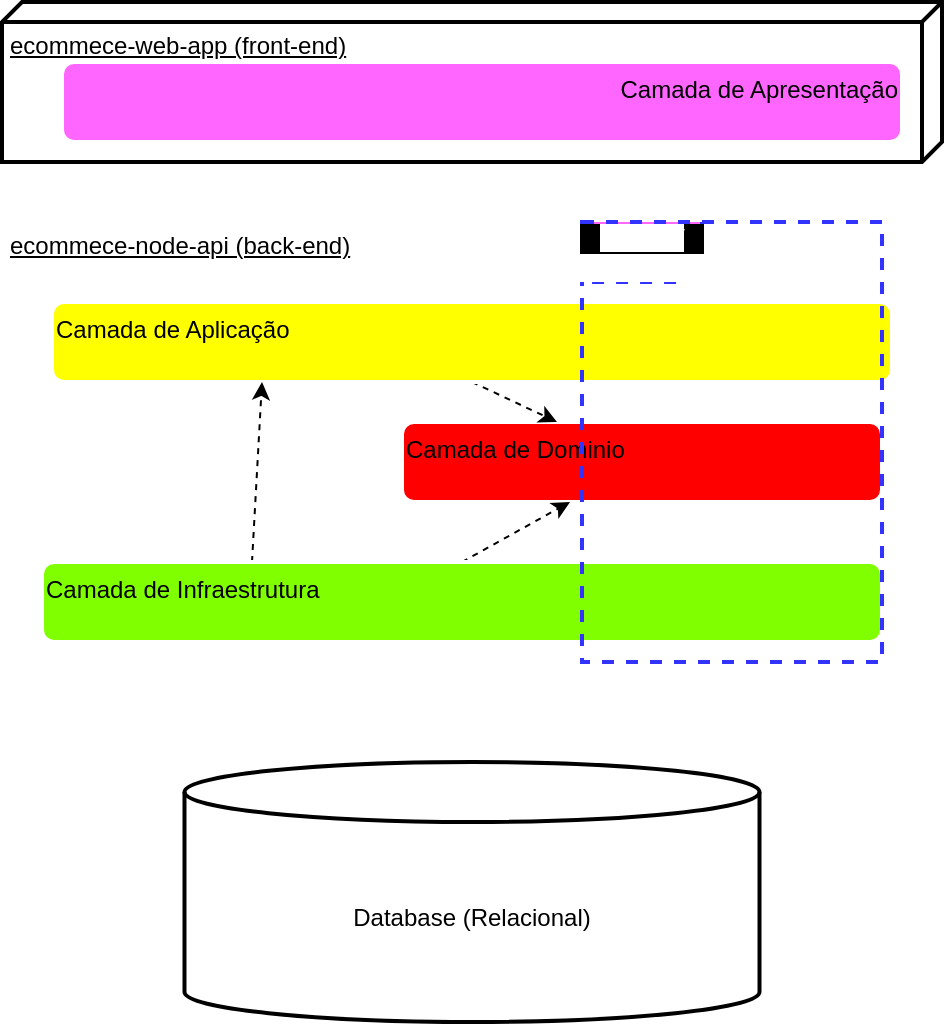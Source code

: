 <mxfile>
    <diagram id="7IbitbneoFTJlHN-WQLY" name="Arquitetura em Camadas">
        <mxGraphModel dx="583" dy="474" grid="1" gridSize="10" guides="1" tooltips="1" connect="1" arrows="1" fold="1" page="1" pageScale="1" pageWidth="850" pageHeight="1100" math="0" shadow="0">
            <root>
                <mxCell id="0"/>
                <mxCell id="1" parent="0"/>
                <mxCell id="2" value="ecommece-node-api (back-end)" style="verticalAlign=top;align=left;spacingTop=8;spacingLeft=2;spacingRight=12;shape=cube;size=10;direction=south;fontStyle=4;html=1;strokeWidth=2;strokeColor=#FFFFFF;" vertex="1" parent="1">
                    <mxGeometry x="170" y="510" width="470" height="250" as="geometry"/>
                </mxCell>
                <mxCell id="4" value="ecommece-web-app (front-end)" style="verticalAlign=top;align=left;spacingTop=8;spacingLeft=2;spacingRight=12;shape=cube;size=10;direction=south;fontStyle=4;html=1;strokeWidth=2;" vertex="1" parent="1">
                    <mxGeometry x="170" y="410" width="470" height="80" as="geometry"/>
                </mxCell>
                <mxCell id="5" value="Database (Relacional)" style="shape=cylinder3;whiteSpace=wrap;html=1;boundedLbl=1;backgroundOutline=1;size=15;strokeWidth=2;" vertex="1" parent="1">
                    <mxGeometry x="261.25" y="790" width="287.5" height="130" as="geometry"/>
                </mxCell>
                <mxCell id="6" value="&lt;font color=&quot;#000000&quot;&gt;Camada de Dominio&lt;/font&gt;" style="rounded=1;whiteSpace=wrap;html=1;strokeWidth=2;verticalAlign=top;align=left;fillColor=#FF0000;fontColor=#ffffff;strokeColor=#FFFFFF;" vertex="1" parent="1">
                    <mxGeometry x="370" y="620" width="240" height="40" as="geometry"/>
                </mxCell>
                <mxCell id="11" style="edgeStyle=none;html=1;exitX=0.5;exitY=1;exitDx=0;exitDy=0;fontColor=#000000;dashed=1;" edge="1" parent="1" source="7" target="6">
                    <mxGeometry relative="1" as="geometry"/>
                </mxCell>
                <mxCell id="7" value="&lt;font color=&quot;#000000&quot;&gt;Camada de Aplicação&lt;/font&gt;" style="rounded=1;whiteSpace=wrap;html=1;strokeWidth=2;verticalAlign=top;align=left;fillColor=#FFFF00;fontColor=#ffffff;strokeColor=#FFFFFF;" vertex="1" parent="1">
                    <mxGeometry x="195" y="560" width="420" height="40" as="geometry"/>
                </mxCell>
                <mxCell id="12" style="edgeStyle=none;html=1;exitX=0.5;exitY=0;exitDx=0;exitDy=0;dashed=1;fontColor=#000000;" edge="1" parent="1" source="8" target="6">
                    <mxGeometry relative="1" as="geometry"/>
                </mxCell>
                <mxCell id="14" style="edgeStyle=none;html=1;exitX=0.25;exitY=0;exitDx=0;exitDy=0;entryX=0.25;entryY=1;entryDx=0;entryDy=0;dashed=1;fontColor=#000000;" edge="1" parent="1" source="8" target="7">
                    <mxGeometry relative="1" as="geometry"/>
                </mxCell>
                <mxCell id="8" value="&lt;font color=&quot;#000000&quot;&gt;Camada de Infraestrutura&lt;/font&gt;" style="rounded=1;whiteSpace=wrap;html=1;strokeWidth=2;verticalAlign=top;align=left;fillColor=#80FF00;fontColor=#ffffff;strokeColor=#FFFFFF;" vertex="1" parent="1">
                    <mxGeometry x="190" y="690" width="420" height="40" as="geometry"/>
                </mxCell>
                <mxCell id="10" value="&lt;font color=&quot;#000000&quot;&gt;Camada de Apresentação&lt;/font&gt;" style="rounded=1;whiteSpace=wrap;html=1;strokeWidth=2;verticalAlign=top;align=right;fillColor=#FF66FF;fontColor=#ffffff;strokeColor=#FFFFFF;" vertex="1" parent="1">
                    <mxGeometry x="200" y="440" width="420" height="40" as="geometry"/>
                </mxCell>
                <mxCell id="15" value="&lt;font style=&quot;background-color: rgb(255, 255, 255);&quot; color=&quot;#ffffff&quot;&gt;Modulo/&lt;br&gt;subdominio&lt;/font&gt;" style="shape=umlFrame;whiteSpace=wrap;html=1;labelBackgroundColor=#000000;strokeWidth=2;dashed=1;fillColor=#FF66FF;fontColor=#ffffff;strokeColor=#3333FF;" vertex="1" parent="1">
                    <mxGeometry x="460" y="520" width="150" height="220" as="geometry"/>
                </mxCell>
            </root>
        </mxGraphModel>
    </diagram>
</mxfile>